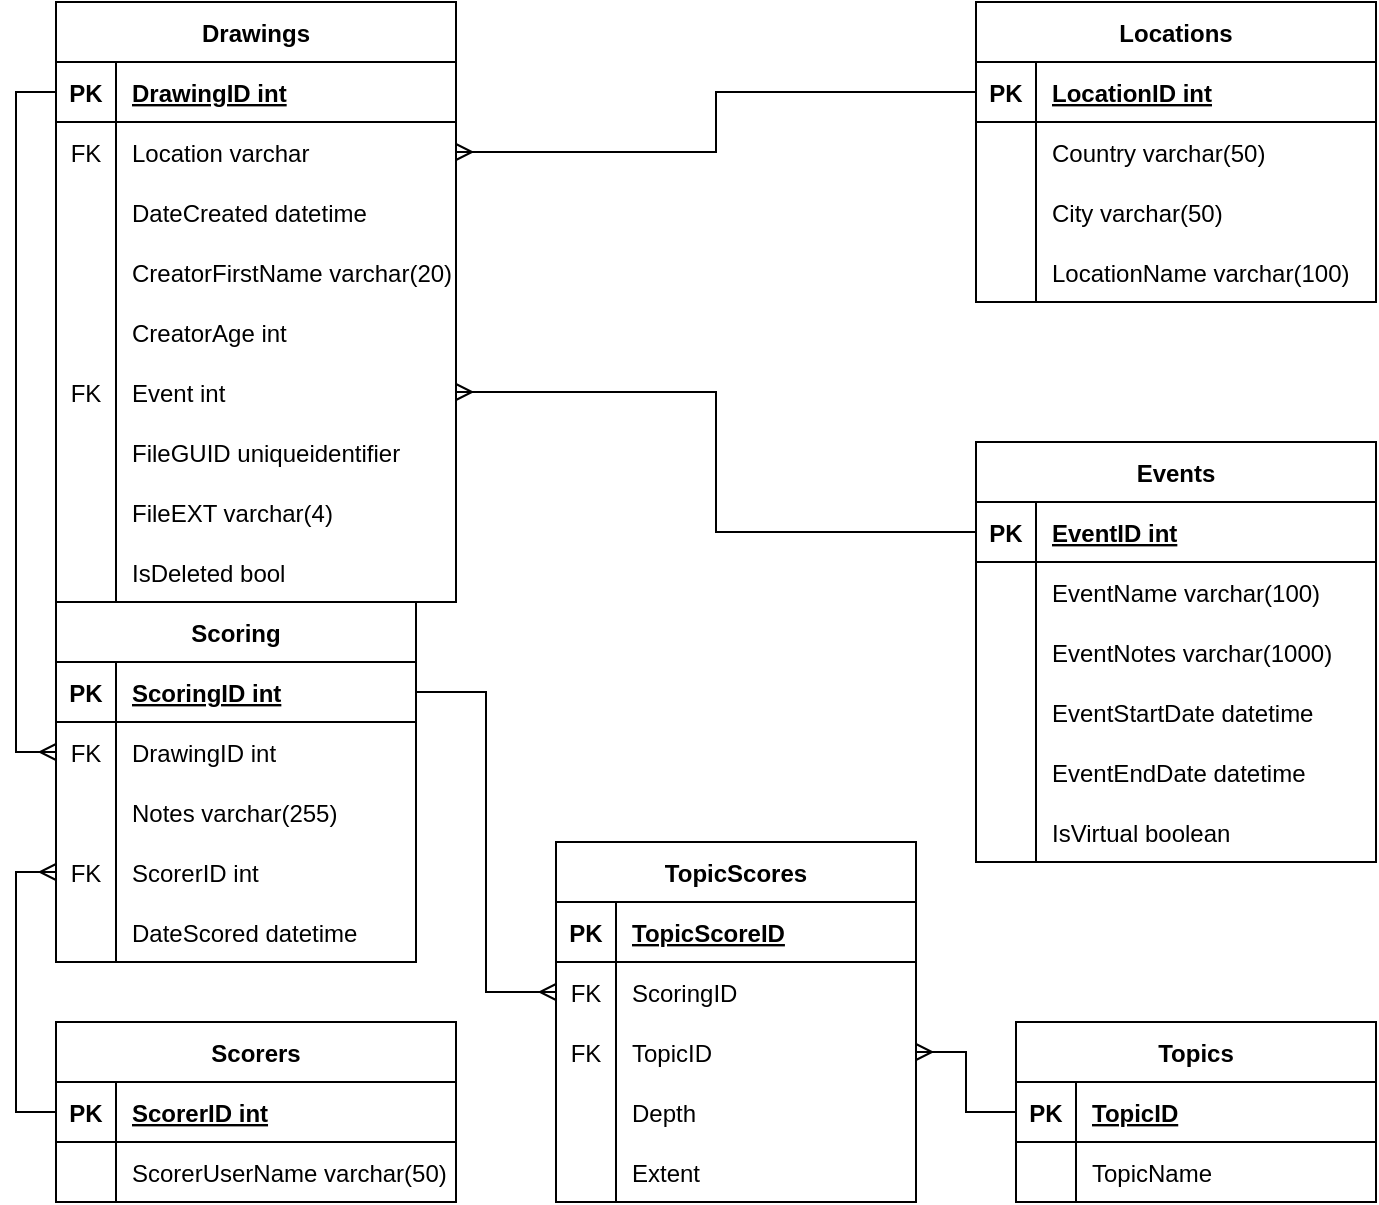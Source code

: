 <mxfile version="20.8.10" type="device"><diagram id="R2lEEEUBdFMjLlhIrx00" name="Page-1"><mxGraphModel dx="1098" dy="988" grid="1" gridSize="10" guides="1" tooltips="1" connect="1" arrows="1" fold="1" page="1" pageScale="1" pageWidth="850" pageHeight="1100" math="0" shadow="0" extFonts="Permanent Marker^https://fonts.googleapis.com/css?family=Permanent+Marker"><root><mxCell id="0"/><mxCell id="1" parent="0"/><mxCell id="t334hzTvoMjSzJ8XrbE4-21" value="Drawings" style="shape=table;startSize=30;container=1;collapsible=1;childLayout=tableLayout;fixedRows=1;rowLines=0;fontStyle=1;align=center;resizeLast=1;" parent="1" vertex="1"><mxGeometry x="110" y="100" width="200" height="300" as="geometry"/></mxCell><mxCell id="t334hzTvoMjSzJ8XrbE4-22" value="" style="shape=tableRow;horizontal=0;startSize=0;swimlaneHead=0;swimlaneBody=0;fillColor=none;collapsible=0;dropTarget=0;points=[[0,0.5],[1,0.5]];portConstraint=eastwest;top=0;left=0;right=0;bottom=1;" parent="t334hzTvoMjSzJ8XrbE4-21" vertex="1"><mxGeometry y="30" width="200" height="30" as="geometry"/></mxCell><mxCell id="t334hzTvoMjSzJ8XrbE4-23" value="PK" style="shape=partialRectangle;connectable=0;fillColor=none;top=0;left=0;bottom=0;right=0;fontStyle=1;overflow=hidden;" parent="t334hzTvoMjSzJ8XrbE4-22" vertex="1"><mxGeometry width="30" height="30" as="geometry"><mxRectangle width="30" height="30" as="alternateBounds"/></mxGeometry></mxCell><mxCell id="t334hzTvoMjSzJ8XrbE4-24" value="DrawingID int" style="shape=partialRectangle;connectable=0;fillColor=none;top=0;left=0;bottom=0;right=0;align=left;spacingLeft=6;fontStyle=5;overflow=hidden;" parent="t334hzTvoMjSzJ8XrbE4-22" vertex="1"><mxGeometry x="30" width="170" height="30" as="geometry"><mxRectangle width="170" height="30" as="alternateBounds"/></mxGeometry></mxCell><mxCell id="t334hzTvoMjSzJ8XrbE4-25" value="" style="shape=tableRow;horizontal=0;startSize=0;swimlaneHead=0;swimlaneBody=0;fillColor=none;collapsible=0;dropTarget=0;points=[[0,0.5],[1,0.5]];portConstraint=eastwest;top=0;left=0;right=0;bottom=0;" parent="t334hzTvoMjSzJ8XrbE4-21" vertex="1"><mxGeometry y="60" width="200" height="30" as="geometry"/></mxCell><mxCell id="t334hzTvoMjSzJ8XrbE4-26" value="FK" style="shape=partialRectangle;connectable=0;fillColor=none;top=0;left=0;bottom=0;right=0;editable=1;overflow=hidden;" parent="t334hzTvoMjSzJ8XrbE4-25" vertex="1"><mxGeometry width="30" height="30" as="geometry"><mxRectangle width="30" height="30" as="alternateBounds"/></mxGeometry></mxCell><mxCell id="t334hzTvoMjSzJ8XrbE4-27" value="Location varchar" style="shape=partialRectangle;connectable=0;fillColor=none;top=0;left=0;bottom=0;right=0;align=left;spacingLeft=6;overflow=hidden;" parent="t334hzTvoMjSzJ8XrbE4-25" vertex="1"><mxGeometry x="30" width="170" height="30" as="geometry"><mxRectangle width="170" height="30" as="alternateBounds"/></mxGeometry></mxCell><mxCell id="t334hzTvoMjSzJ8XrbE4-85" style="shape=tableRow;horizontal=0;startSize=0;swimlaneHead=0;swimlaneBody=0;fillColor=none;collapsible=0;dropTarget=0;points=[[0,0.5],[1,0.5]];portConstraint=eastwest;top=0;left=0;right=0;bottom=0;" parent="t334hzTvoMjSzJ8XrbE4-21" vertex="1"><mxGeometry y="90" width="200" height="30" as="geometry"/></mxCell><mxCell id="t334hzTvoMjSzJ8XrbE4-86" style="shape=partialRectangle;connectable=0;fillColor=none;top=0;left=0;bottom=0;right=0;editable=1;overflow=hidden;" parent="t334hzTvoMjSzJ8XrbE4-85" vertex="1"><mxGeometry width="30" height="30" as="geometry"><mxRectangle width="30" height="30" as="alternateBounds"/></mxGeometry></mxCell><mxCell id="t334hzTvoMjSzJ8XrbE4-87" value="DateCreated datetime" style="shape=partialRectangle;connectable=0;fillColor=none;top=0;left=0;bottom=0;right=0;align=left;spacingLeft=6;overflow=hidden;" parent="t334hzTvoMjSzJ8XrbE4-85" vertex="1"><mxGeometry x="30" width="170" height="30" as="geometry"><mxRectangle width="170" height="30" as="alternateBounds"/></mxGeometry></mxCell><mxCell id="FxldTZOP8-eGQSkFi5GD-1" style="shape=tableRow;horizontal=0;startSize=0;swimlaneHead=0;swimlaneBody=0;fillColor=none;collapsible=0;dropTarget=0;points=[[0,0.5],[1,0.5]];portConstraint=eastwest;top=0;left=0;right=0;bottom=0;" vertex="1" parent="t334hzTvoMjSzJ8XrbE4-21"><mxGeometry y="120" width="200" height="30" as="geometry"/></mxCell><mxCell id="FxldTZOP8-eGQSkFi5GD-2" style="shape=partialRectangle;connectable=0;fillColor=none;top=0;left=0;bottom=0;right=0;editable=1;overflow=hidden;" vertex="1" parent="FxldTZOP8-eGQSkFi5GD-1"><mxGeometry width="30" height="30" as="geometry"><mxRectangle width="30" height="30" as="alternateBounds"/></mxGeometry></mxCell><mxCell id="FxldTZOP8-eGQSkFi5GD-3" value="CreatorFirstName varchar(20)" style="shape=partialRectangle;connectable=0;fillColor=none;top=0;left=0;bottom=0;right=0;align=left;spacingLeft=6;overflow=hidden;" vertex="1" parent="FxldTZOP8-eGQSkFi5GD-1"><mxGeometry x="30" width="170" height="30" as="geometry"><mxRectangle width="170" height="30" as="alternateBounds"/></mxGeometry></mxCell><mxCell id="t334hzTvoMjSzJ8XrbE4-88" style="shape=tableRow;horizontal=0;startSize=0;swimlaneHead=0;swimlaneBody=0;fillColor=none;collapsible=0;dropTarget=0;points=[[0,0.5],[1,0.5]];portConstraint=eastwest;top=0;left=0;right=0;bottom=0;" parent="t334hzTvoMjSzJ8XrbE4-21" vertex="1"><mxGeometry y="150" width="200" height="30" as="geometry"/></mxCell><mxCell id="t334hzTvoMjSzJ8XrbE4-89" style="shape=partialRectangle;connectable=0;fillColor=none;top=0;left=0;bottom=0;right=0;editable=1;overflow=hidden;" parent="t334hzTvoMjSzJ8XrbE4-88" vertex="1"><mxGeometry width="30" height="30" as="geometry"><mxRectangle width="30" height="30" as="alternateBounds"/></mxGeometry></mxCell><mxCell id="t334hzTvoMjSzJ8XrbE4-90" value="CreatorAge int" style="shape=partialRectangle;connectable=0;fillColor=none;top=0;left=0;bottom=0;right=0;align=left;spacingLeft=6;overflow=hidden;" parent="t334hzTvoMjSzJ8XrbE4-88" vertex="1"><mxGeometry x="30" width="170" height="30" as="geometry"><mxRectangle width="170" height="30" as="alternateBounds"/></mxGeometry></mxCell><mxCell id="t334hzTvoMjSzJ8XrbE4-100" style="shape=tableRow;horizontal=0;startSize=0;swimlaneHead=0;swimlaneBody=0;fillColor=none;collapsible=0;dropTarget=0;points=[[0,0.5],[1,0.5]];portConstraint=eastwest;top=0;left=0;right=0;bottom=0;" parent="t334hzTvoMjSzJ8XrbE4-21" vertex="1"><mxGeometry y="180" width="200" height="30" as="geometry"/></mxCell><mxCell id="t334hzTvoMjSzJ8XrbE4-101" value="FK" style="shape=partialRectangle;connectable=0;fillColor=none;top=0;left=0;bottom=0;right=0;editable=1;overflow=hidden;" parent="t334hzTvoMjSzJ8XrbE4-100" vertex="1"><mxGeometry width="30" height="30" as="geometry"><mxRectangle width="30" height="30" as="alternateBounds"/></mxGeometry></mxCell><mxCell id="t334hzTvoMjSzJ8XrbE4-102" value="Event int" style="shape=partialRectangle;connectable=0;fillColor=none;top=0;left=0;bottom=0;right=0;align=left;spacingLeft=6;overflow=hidden;" parent="t334hzTvoMjSzJ8XrbE4-100" vertex="1"><mxGeometry x="30" width="170" height="30" as="geometry"><mxRectangle width="170" height="30" as="alternateBounds"/></mxGeometry></mxCell><mxCell id="c3-MnIaGUJoNFo4k4X8l-4" style="shape=tableRow;horizontal=0;startSize=0;swimlaneHead=0;swimlaneBody=0;fillColor=none;collapsible=0;dropTarget=0;points=[[0,0.5],[1,0.5]];portConstraint=eastwest;top=0;left=0;right=0;bottom=0;" parent="t334hzTvoMjSzJ8XrbE4-21" vertex="1"><mxGeometry y="210" width="200" height="30" as="geometry"/></mxCell><mxCell id="c3-MnIaGUJoNFo4k4X8l-5" style="shape=partialRectangle;connectable=0;fillColor=none;top=0;left=0;bottom=0;right=0;editable=1;overflow=hidden;" parent="c3-MnIaGUJoNFo4k4X8l-4" vertex="1"><mxGeometry width="30" height="30" as="geometry"><mxRectangle width="30" height="30" as="alternateBounds"/></mxGeometry></mxCell><mxCell id="c3-MnIaGUJoNFo4k4X8l-6" value="FileGUID uniqueidentifier" style="shape=partialRectangle;connectable=0;fillColor=none;top=0;left=0;bottom=0;right=0;align=left;spacingLeft=6;overflow=hidden;" parent="c3-MnIaGUJoNFo4k4X8l-4" vertex="1"><mxGeometry x="30" width="170" height="30" as="geometry"><mxRectangle width="170" height="30" as="alternateBounds"/></mxGeometry></mxCell><mxCell id="c3-MnIaGUJoNFo4k4X8l-7" style="shape=tableRow;horizontal=0;startSize=0;swimlaneHead=0;swimlaneBody=0;fillColor=none;collapsible=0;dropTarget=0;points=[[0,0.5],[1,0.5]];portConstraint=eastwest;top=0;left=0;right=0;bottom=0;" parent="t334hzTvoMjSzJ8XrbE4-21" vertex="1"><mxGeometry y="240" width="200" height="30" as="geometry"/></mxCell><mxCell id="c3-MnIaGUJoNFo4k4X8l-8" style="shape=partialRectangle;connectable=0;fillColor=none;top=0;left=0;bottom=0;right=0;editable=1;overflow=hidden;" parent="c3-MnIaGUJoNFo4k4X8l-7" vertex="1"><mxGeometry width="30" height="30" as="geometry"><mxRectangle width="30" height="30" as="alternateBounds"/></mxGeometry></mxCell><mxCell id="c3-MnIaGUJoNFo4k4X8l-9" value="FileEXT varchar(4)" style="shape=partialRectangle;connectable=0;fillColor=none;top=0;left=0;bottom=0;right=0;align=left;spacingLeft=6;overflow=hidden;" parent="c3-MnIaGUJoNFo4k4X8l-7" vertex="1"><mxGeometry x="30" width="170" height="30" as="geometry"><mxRectangle width="170" height="30" as="alternateBounds"/></mxGeometry></mxCell><mxCell id="IJqNOEg9_qgQRgP3NTTT-1" style="shape=tableRow;horizontal=0;startSize=0;swimlaneHead=0;swimlaneBody=0;fillColor=none;collapsible=0;dropTarget=0;points=[[0,0.5],[1,0.5]];portConstraint=eastwest;top=0;left=0;right=0;bottom=0;" parent="t334hzTvoMjSzJ8XrbE4-21" vertex="1"><mxGeometry y="270" width="200" height="30" as="geometry"/></mxCell><mxCell id="IJqNOEg9_qgQRgP3NTTT-2" style="shape=partialRectangle;connectable=0;fillColor=none;top=0;left=0;bottom=0;right=0;editable=1;overflow=hidden;" parent="IJqNOEg9_qgQRgP3NTTT-1" vertex="1"><mxGeometry width="30" height="30" as="geometry"><mxRectangle width="30" height="30" as="alternateBounds"/></mxGeometry></mxCell><mxCell id="IJqNOEg9_qgQRgP3NTTT-3" value="IsDeleted bool" style="shape=partialRectangle;connectable=0;fillColor=none;top=0;left=0;bottom=0;right=0;align=left;spacingLeft=6;overflow=hidden;" parent="IJqNOEg9_qgQRgP3NTTT-1" vertex="1"><mxGeometry x="30" width="170" height="30" as="geometry"><mxRectangle width="170" height="30" as="alternateBounds"/></mxGeometry></mxCell><mxCell id="t334hzTvoMjSzJ8XrbE4-56" value="Scorers" style="shape=table;startSize=30;container=1;collapsible=1;childLayout=tableLayout;fixedRows=1;rowLines=0;fontStyle=1;align=center;resizeLast=1;" parent="1" vertex="1"><mxGeometry x="110" y="610" width="200" height="90" as="geometry"/></mxCell><mxCell id="t334hzTvoMjSzJ8XrbE4-57" value="" style="shape=tableRow;horizontal=0;startSize=0;swimlaneHead=0;swimlaneBody=0;fillColor=none;collapsible=0;dropTarget=0;points=[[0,0.5],[1,0.5]];portConstraint=eastwest;top=0;left=0;right=0;bottom=1;" parent="t334hzTvoMjSzJ8XrbE4-56" vertex="1"><mxGeometry y="30" width="200" height="30" as="geometry"/></mxCell><mxCell id="t334hzTvoMjSzJ8XrbE4-58" value="PK" style="shape=partialRectangle;connectable=0;fillColor=none;top=0;left=0;bottom=0;right=0;fontStyle=1;overflow=hidden;" parent="t334hzTvoMjSzJ8XrbE4-57" vertex="1"><mxGeometry width="30" height="30" as="geometry"><mxRectangle width="30" height="30" as="alternateBounds"/></mxGeometry></mxCell><mxCell id="t334hzTvoMjSzJ8XrbE4-59" value="ScorerID int" style="shape=partialRectangle;connectable=0;fillColor=none;top=0;left=0;bottom=0;right=0;align=left;spacingLeft=6;fontStyle=5;overflow=hidden;" parent="t334hzTvoMjSzJ8XrbE4-57" vertex="1"><mxGeometry x="30" width="170" height="30" as="geometry"><mxRectangle width="170" height="30" as="alternateBounds"/></mxGeometry></mxCell><mxCell id="t334hzTvoMjSzJ8XrbE4-60" value="" style="shape=tableRow;horizontal=0;startSize=0;swimlaneHead=0;swimlaneBody=0;fillColor=none;collapsible=0;dropTarget=0;points=[[0,0.5],[1,0.5]];portConstraint=eastwest;top=0;left=0;right=0;bottom=0;" parent="t334hzTvoMjSzJ8XrbE4-56" vertex="1"><mxGeometry y="60" width="200" height="30" as="geometry"/></mxCell><mxCell id="t334hzTvoMjSzJ8XrbE4-61" value="" style="shape=partialRectangle;connectable=0;fillColor=none;top=0;left=0;bottom=0;right=0;editable=1;overflow=hidden;" parent="t334hzTvoMjSzJ8XrbE4-60" vertex="1"><mxGeometry width="30" height="30" as="geometry"><mxRectangle width="30" height="30" as="alternateBounds"/></mxGeometry></mxCell><mxCell id="t334hzTvoMjSzJ8XrbE4-62" value="ScorerUserName varchar(50)" style="shape=partialRectangle;connectable=0;fillColor=none;top=0;left=0;bottom=0;right=0;align=left;spacingLeft=6;overflow=hidden;" parent="t334hzTvoMjSzJ8XrbE4-60" vertex="1"><mxGeometry x="30" width="170" height="30" as="geometry"><mxRectangle width="170" height="30" as="alternateBounds"/></mxGeometry></mxCell><mxCell id="t334hzTvoMjSzJ8XrbE4-69" value="Scoring" style="shape=table;startSize=30;container=1;collapsible=1;childLayout=tableLayout;fixedRows=1;rowLines=0;fontStyle=1;align=center;resizeLast=1;" parent="1" vertex="1"><mxGeometry x="110" y="400" width="180" height="180" as="geometry"/></mxCell><mxCell id="t334hzTvoMjSzJ8XrbE4-70" value="" style="shape=tableRow;horizontal=0;startSize=0;swimlaneHead=0;swimlaneBody=0;fillColor=none;collapsible=0;dropTarget=0;points=[[0,0.5],[1,0.5]];portConstraint=eastwest;top=0;left=0;right=0;bottom=1;" parent="t334hzTvoMjSzJ8XrbE4-69" vertex="1"><mxGeometry y="30" width="180" height="30" as="geometry"/></mxCell><mxCell id="t334hzTvoMjSzJ8XrbE4-71" value="PK" style="shape=partialRectangle;connectable=0;fillColor=none;top=0;left=0;bottom=0;right=0;fontStyle=1;overflow=hidden;" parent="t334hzTvoMjSzJ8XrbE4-70" vertex="1"><mxGeometry width="30" height="30" as="geometry"><mxRectangle width="30" height="30" as="alternateBounds"/></mxGeometry></mxCell><mxCell id="t334hzTvoMjSzJ8XrbE4-72" value="ScoringID int" style="shape=partialRectangle;connectable=0;fillColor=none;top=0;left=0;bottom=0;right=0;align=left;spacingLeft=6;fontStyle=5;overflow=hidden;" parent="t334hzTvoMjSzJ8XrbE4-70" vertex="1"><mxGeometry x="30" width="150" height="30" as="geometry"><mxRectangle width="150" height="30" as="alternateBounds"/></mxGeometry></mxCell><mxCell id="t334hzTvoMjSzJ8XrbE4-73" value="" style="shape=tableRow;horizontal=0;startSize=0;swimlaneHead=0;swimlaneBody=0;fillColor=none;collapsible=0;dropTarget=0;points=[[0,0.5],[1,0.5]];portConstraint=eastwest;top=0;left=0;right=0;bottom=0;" parent="t334hzTvoMjSzJ8XrbE4-69" vertex="1"><mxGeometry y="60" width="180" height="30" as="geometry"/></mxCell><mxCell id="t334hzTvoMjSzJ8XrbE4-74" value="FK" style="shape=partialRectangle;connectable=0;fillColor=none;top=0;left=0;bottom=0;right=0;editable=1;overflow=hidden;" parent="t334hzTvoMjSzJ8XrbE4-73" vertex="1"><mxGeometry width="30" height="30" as="geometry"><mxRectangle width="30" height="30" as="alternateBounds"/></mxGeometry></mxCell><mxCell id="t334hzTvoMjSzJ8XrbE4-75" value="DrawingID int" style="shape=partialRectangle;connectable=0;fillColor=none;top=0;left=0;bottom=0;right=0;align=left;spacingLeft=6;overflow=hidden;" parent="t334hzTvoMjSzJ8XrbE4-73" vertex="1"><mxGeometry x="30" width="150" height="30" as="geometry"><mxRectangle width="150" height="30" as="alternateBounds"/></mxGeometry></mxCell><mxCell id="IJqNOEg9_qgQRgP3NTTT-4" style="shape=tableRow;horizontal=0;startSize=0;swimlaneHead=0;swimlaneBody=0;fillColor=none;collapsible=0;dropTarget=0;points=[[0,0.5],[1,0.5]];portConstraint=eastwest;top=0;left=0;right=0;bottom=0;" parent="t334hzTvoMjSzJ8XrbE4-69" vertex="1"><mxGeometry y="90" width="180" height="30" as="geometry"/></mxCell><mxCell id="IJqNOEg9_qgQRgP3NTTT-5" style="shape=partialRectangle;connectable=0;fillColor=none;top=0;left=0;bottom=0;right=0;editable=1;overflow=hidden;" parent="IJqNOEg9_qgQRgP3NTTT-4" vertex="1"><mxGeometry width="30" height="30" as="geometry"><mxRectangle width="30" height="30" as="alternateBounds"/></mxGeometry></mxCell><mxCell id="IJqNOEg9_qgQRgP3NTTT-6" value="Notes varchar(255)" style="shape=partialRectangle;connectable=0;fillColor=none;top=0;left=0;bottom=0;right=0;align=left;spacingLeft=6;overflow=hidden;" parent="IJqNOEg9_qgQRgP3NTTT-4" vertex="1"><mxGeometry x="30" width="150" height="30" as="geometry"><mxRectangle width="150" height="30" as="alternateBounds"/></mxGeometry></mxCell><mxCell id="t334hzTvoMjSzJ8XrbE4-91" style="shape=tableRow;horizontal=0;startSize=0;swimlaneHead=0;swimlaneBody=0;fillColor=none;collapsible=0;dropTarget=0;points=[[0,0.5],[1,0.5]];portConstraint=eastwest;top=0;left=0;right=0;bottom=0;" parent="t334hzTvoMjSzJ8XrbE4-69" vertex="1"><mxGeometry y="120" width="180" height="30" as="geometry"/></mxCell><mxCell id="t334hzTvoMjSzJ8XrbE4-92" value="FK" style="shape=partialRectangle;connectable=0;fillColor=none;top=0;left=0;bottom=0;right=0;editable=1;overflow=hidden;" parent="t334hzTvoMjSzJ8XrbE4-91" vertex="1"><mxGeometry width="30" height="30" as="geometry"><mxRectangle width="30" height="30" as="alternateBounds"/></mxGeometry></mxCell><mxCell id="t334hzTvoMjSzJ8XrbE4-93" value="ScorerID int" style="shape=partialRectangle;connectable=0;fillColor=none;top=0;left=0;bottom=0;right=0;align=left;spacingLeft=6;overflow=hidden;" parent="t334hzTvoMjSzJ8XrbE4-91" vertex="1"><mxGeometry x="30" width="150" height="30" as="geometry"><mxRectangle width="150" height="30" as="alternateBounds"/></mxGeometry></mxCell><mxCell id="t334hzTvoMjSzJ8XrbE4-97" style="shape=tableRow;horizontal=0;startSize=0;swimlaneHead=0;swimlaneBody=0;fillColor=none;collapsible=0;dropTarget=0;points=[[0,0.5],[1,0.5]];portConstraint=eastwest;top=0;left=0;right=0;bottom=0;" parent="t334hzTvoMjSzJ8XrbE4-69" vertex="1"><mxGeometry y="150" width="180" height="30" as="geometry"/></mxCell><mxCell id="t334hzTvoMjSzJ8XrbE4-98" style="shape=partialRectangle;connectable=0;fillColor=none;top=0;left=0;bottom=0;right=0;editable=1;overflow=hidden;" parent="t334hzTvoMjSzJ8XrbE4-97" vertex="1"><mxGeometry width="30" height="30" as="geometry"><mxRectangle width="30" height="30" as="alternateBounds"/></mxGeometry></mxCell><mxCell id="t334hzTvoMjSzJ8XrbE4-99" value="DateScored datetime" style="shape=partialRectangle;connectable=0;fillColor=none;top=0;left=0;bottom=0;right=0;align=left;spacingLeft=6;overflow=hidden;" parent="t334hzTvoMjSzJ8XrbE4-97" vertex="1"><mxGeometry x="30" width="150" height="30" as="geometry"><mxRectangle width="150" height="30" as="alternateBounds"/></mxGeometry></mxCell><mxCell id="t334hzTvoMjSzJ8XrbE4-103" value="Events" style="shape=table;startSize=30;container=1;collapsible=1;childLayout=tableLayout;fixedRows=1;rowLines=0;fontStyle=1;align=center;resizeLast=1;" parent="1" vertex="1"><mxGeometry x="570" y="320" width="200" height="210" as="geometry"/></mxCell><mxCell id="t334hzTvoMjSzJ8XrbE4-104" value="" style="shape=tableRow;horizontal=0;startSize=0;swimlaneHead=0;swimlaneBody=0;fillColor=none;collapsible=0;dropTarget=0;points=[[0,0.5],[1,0.5]];portConstraint=eastwest;top=0;left=0;right=0;bottom=1;" parent="t334hzTvoMjSzJ8XrbE4-103" vertex="1"><mxGeometry y="30" width="200" height="30" as="geometry"/></mxCell><mxCell id="t334hzTvoMjSzJ8XrbE4-105" value="PK" style="shape=partialRectangle;connectable=0;fillColor=none;top=0;left=0;bottom=0;right=0;fontStyle=1;overflow=hidden;" parent="t334hzTvoMjSzJ8XrbE4-104" vertex="1"><mxGeometry width="30" height="30" as="geometry"><mxRectangle width="30" height="30" as="alternateBounds"/></mxGeometry></mxCell><mxCell id="t334hzTvoMjSzJ8XrbE4-106" value="EventID int" style="shape=partialRectangle;connectable=0;fillColor=none;top=0;left=0;bottom=0;right=0;align=left;spacingLeft=6;fontStyle=5;overflow=hidden;" parent="t334hzTvoMjSzJ8XrbE4-104" vertex="1"><mxGeometry x="30" width="170" height="30" as="geometry"><mxRectangle width="170" height="30" as="alternateBounds"/></mxGeometry></mxCell><mxCell id="t334hzTvoMjSzJ8XrbE4-107" value="" style="shape=tableRow;horizontal=0;startSize=0;swimlaneHead=0;swimlaneBody=0;fillColor=none;collapsible=0;dropTarget=0;points=[[0,0.5],[1,0.5]];portConstraint=eastwest;top=0;left=0;right=0;bottom=0;" parent="t334hzTvoMjSzJ8XrbE4-103" vertex="1"><mxGeometry y="60" width="200" height="30" as="geometry"/></mxCell><mxCell id="t334hzTvoMjSzJ8XrbE4-108" value="" style="shape=partialRectangle;connectable=0;fillColor=none;top=0;left=0;bottom=0;right=0;editable=1;overflow=hidden;" parent="t334hzTvoMjSzJ8XrbE4-107" vertex="1"><mxGeometry width="30" height="30" as="geometry"><mxRectangle width="30" height="30" as="alternateBounds"/></mxGeometry></mxCell><mxCell id="t334hzTvoMjSzJ8XrbE4-109" value="EventName varchar(100)" style="shape=partialRectangle;connectable=0;fillColor=none;top=0;left=0;bottom=0;right=0;align=left;spacingLeft=6;overflow=hidden;" parent="t334hzTvoMjSzJ8XrbE4-107" vertex="1"><mxGeometry x="30" width="170" height="30" as="geometry"><mxRectangle width="170" height="30" as="alternateBounds"/></mxGeometry></mxCell><mxCell id="t334hzTvoMjSzJ8XrbE4-110" value="" style="shape=tableRow;horizontal=0;startSize=0;swimlaneHead=0;swimlaneBody=0;fillColor=none;collapsible=0;dropTarget=0;points=[[0,0.5],[1,0.5]];portConstraint=eastwest;top=0;left=0;right=0;bottom=0;" parent="t334hzTvoMjSzJ8XrbE4-103" vertex="1"><mxGeometry y="90" width="200" height="30" as="geometry"/></mxCell><mxCell id="t334hzTvoMjSzJ8XrbE4-111" value="" style="shape=partialRectangle;connectable=0;fillColor=none;top=0;left=0;bottom=0;right=0;editable=1;overflow=hidden;" parent="t334hzTvoMjSzJ8XrbE4-110" vertex="1"><mxGeometry width="30" height="30" as="geometry"><mxRectangle width="30" height="30" as="alternateBounds"/></mxGeometry></mxCell><mxCell id="t334hzTvoMjSzJ8XrbE4-112" value="EventNotes varchar(1000)" style="shape=partialRectangle;connectable=0;fillColor=none;top=0;left=0;bottom=0;right=0;align=left;spacingLeft=6;overflow=hidden;" parent="t334hzTvoMjSzJ8XrbE4-110" vertex="1"><mxGeometry x="30" width="170" height="30" as="geometry"><mxRectangle width="170" height="30" as="alternateBounds"/></mxGeometry></mxCell><mxCell id="c3-MnIaGUJoNFo4k4X8l-12" style="shape=tableRow;horizontal=0;startSize=0;swimlaneHead=0;swimlaneBody=0;fillColor=none;collapsible=0;dropTarget=0;points=[[0,0.5],[1,0.5]];portConstraint=eastwest;top=0;left=0;right=0;bottom=0;" parent="t334hzTvoMjSzJ8XrbE4-103" vertex="1"><mxGeometry y="120" width="200" height="30" as="geometry"/></mxCell><mxCell id="c3-MnIaGUJoNFo4k4X8l-13" style="shape=partialRectangle;connectable=0;fillColor=none;top=0;left=0;bottom=0;right=0;editable=1;overflow=hidden;" parent="c3-MnIaGUJoNFo4k4X8l-12" vertex="1"><mxGeometry width="30" height="30" as="geometry"><mxRectangle width="30" height="30" as="alternateBounds"/></mxGeometry></mxCell><mxCell id="c3-MnIaGUJoNFo4k4X8l-14" value="EventStartDate datetime" style="shape=partialRectangle;connectable=0;fillColor=none;top=0;left=0;bottom=0;right=0;align=left;spacingLeft=6;overflow=hidden;" parent="c3-MnIaGUJoNFo4k4X8l-12" vertex="1"><mxGeometry x="30" width="170" height="30" as="geometry"><mxRectangle width="170" height="30" as="alternateBounds"/></mxGeometry></mxCell><mxCell id="c3-MnIaGUJoNFo4k4X8l-15" style="shape=tableRow;horizontal=0;startSize=0;swimlaneHead=0;swimlaneBody=0;fillColor=none;collapsible=0;dropTarget=0;points=[[0,0.5],[1,0.5]];portConstraint=eastwest;top=0;left=0;right=0;bottom=0;" parent="t334hzTvoMjSzJ8XrbE4-103" vertex="1"><mxGeometry y="150" width="200" height="30" as="geometry"/></mxCell><mxCell id="c3-MnIaGUJoNFo4k4X8l-16" style="shape=partialRectangle;connectable=0;fillColor=none;top=0;left=0;bottom=0;right=0;editable=1;overflow=hidden;" parent="c3-MnIaGUJoNFo4k4X8l-15" vertex="1"><mxGeometry width="30" height="30" as="geometry"><mxRectangle width="30" height="30" as="alternateBounds"/></mxGeometry></mxCell><mxCell id="c3-MnIaGUJoNFo4k4X8l-17" value="EventEndDate datetime" style="shape=partialRectangle;connectable=0;fillColor=none;top=0;left=0;bottom=0;right=0;align=left;spacingLeft=6;overflow=hidden;" parent="c3-MnIaGUJoNFo4k4X8l-15" vertex="1"><mxGeometry x="30" width="170" height="30" as="geometry"><mxRectangle width="170" height="30" as="alternateBounds"/></mxGeometry></mxCell><mxCell id="bAO9ysfpiZFhxazPI1XZ-1" style="shape=tableRow;horizontal=0;startSize=0;swimlaneHead=0;swimlaneBody=0;fillColor=none;collapsible=0;dropTarget=0;points=[[0,0.5],[1,0.5]];portConstraint=eastwest;top=0;left=0;right=0;bottom=0;" parent="t334hzTvoMjSzJ8XrbE4-103" vertex="1"><mxGeometry y="180" width="200" height="30" as="geometry"/></mxCell><mxCell id="bAO9ysfpiZFhxazPI1XZ-2" style="shape=partialRectangle;connectable=0;fillColor=none;top=0;left=0;bottom=0;right=0;editable=1;overflow=hidden;" parent="bAO9ysfpiZFhxazPI1XZ-1" vertex="1"><mxGeometry width="30" height="30" as="geometry"><mxRectangle width="30" height="30" as="alternateBounds"/></mxGeometry></mxCell><mxCell id="bAO9ysfpiZFhxazPI1XZ-3" value="IsVirtual boolean" style="shape=partialRectangle;connectable=0;fillColor=none;top=0;left=0;bottom=0;right=0;align=left;spacingLeft=6;overflow=hidden;" parent="bAO9ysfpiZFhxazPI1XZ-1" vertex="1"><mxGeometry x="30" width="170" height="30" as="geometry"><mxRectangle width="170" height="30" as="alternateBounds"/></mxGeometry></mxCell><mxCell id="t334hzTvoMjSzJ8XrbE4-117" style="edgeStyle=orthogonalEdgeStyle;rounded=0;orthogonalLoop=1;jettySize=auto;html=1;exitX=0;exitY=0.5;exitDx=0;exitDy=0;entryX=1;entryY=0.5;entryDx=0;entryDy=0;endArrow=ERmany;endFill=0;" parent="1" source="t334hzTvoMjSzJ8XrbE4-104" target="t334hzTvoMjSzJ8XrbE4-100" edge="1"><mxGeometry relative="1" as="geometry"/></mxCell><mxCell id="t334hzTvoMjSzJ8XrbE4-119" style="edgeStyle=orthogonalEdgeStyle;rounded=0;orthogonalLoop=1;jettySize=auto;html=1;exitX=0;exitY=0.5;exitDx=0;exitDy=0;entryX=0;entryY=0.5;entryDx=0;entryDy=0;endArrow=ERmany;endFill=0;" parent="1" source="t334hzTvoMjSzJ8XrbE4-22" target="t334hzTvoMjSzJ8XrbE4-73" edge="1"><mxGeometry relative="1" as="geometry"/></mxCell><mxCell id="t334hzTvoMjSzJ8XrbE4-125" value="Locations" style="shape=table;startSize=30;container=1;collapsible=1;childLayout=tableLayout;fixedRows=1;rowLines=0;fontStyle=1;align=center;resizeLast=1;" parent="1" vertex="1"><mxGeometry x="570" y="100" width="200" height="150" as="geometry"/></mxCell><mxCell id="t334hzTvoMjSzJ8XrbE4-126" value="" style="shape=tableRow;horizontal=0;startSize=0;swimlaneHead=0;swimlaneBody=0;fillColor=none;collapsible=0;dropTarget=0;points=[[0,0.5],[1,0.5]];portConstraint=eastwest;top=0;left=0;right=0;bottom=1;" parent="t334hzTvoMjSzJ8XrbE4-125" vertex="1"><mxGeometry y="30" width="200" height="30" as="geometry"/></mxCell><mxCell id="t334hzTvoMjSzJ8XrbE4-127" value="PK" style="shape=partialRectangle;connectable=0;fillColor=none;top=0;left=0;bottom=0;right=0;fontStyle=1;overflow=hidden;" parent="t334hzTvoMjSzJ8XrbE4-126" vertex="1"><mxGeometry width="30" height="30" as="geometry"><mxRectangle width="30" height="30" as="alternateBounds"/></mxGeometry></mxCell><mxCell id="t334hzTvoMjSzJ8XrbE4-128" value="LocationID int" style="shape=partialRectangle;connectable=0;fillColor=none;top=0;left=0;bottom=0;right=0;align=left;spacingLeft=6;fontStyle=5;overflow=hidden;" parent="t334hzTvoMjSzJ8XrbE4-126" vertex="1"><mxGeometry x="30" width="170" height="30" as="geometry"><mxRectangle width="170" height="30" as="alternateBounds"/></mxGeometry></mxCell><mxCell id="t334hzTvoMjSzJ8XrbE4-129" value="" style="shape=tableRow;horizontal=0;startSize=0;swimlaneHead=0;swimlaneBody=0;fillColor=none;collapsible=0;dropTarget=0;points=[[0,0.5],[1,0.5]];portConstraint=eastwest;top=0;left=0;right=0;bottom=0;" parent="t334hzTvoMjSzJ8XrbE4-125" vertex="1"><mxGeometry y="60" width="200" height="30" as="geometry"/></mxCell><mxCell id="t334hzTvoMjSzJ8XrbE4-130" value="" style="shape=partialRectangle;connectable=0;fillColor=none;top=0;left=0;bottom=0;right=0;editable=1;overflow=hidden;" parent="t334hzTvoMjSzJ8XrbE4-129" vertex="1"><mxGeometry width="30" height="30" as="geometry"><mxRectangle width="30" height="30" as="alternateBounds"/></mxGeometry></mxCell><mxCell id="t334hzTvoMjSzJ8XrbE4-131" value="Country varchar(50)" style="shape=partialRectangle;connectable=0;fillColor=none;top=0;left=0;bottom=0;right=0;align=left;spacingLeft=6;overflow=hidden;" parent="t334hzTvoMjSzJ8XrbE4-129" vertex="1"><mxGeometry x="30" width="170" height="30" as="geometry"><mxRectangle width="170" height="30" as="alternateBounds"/></mxGeometry></mxCell><mxCell id="t334hzTvoMjSzJ8XrbE4-132" value="" style="shape=tableRow;horizontal=0;startSize=0;swimlaneHead=0;swimlaneBody=0;fillColor=none;collapsible=0;dropTarget=0;points=[[0,0.5],[1,0.5]];portConstraint=eastwest;top=0;left=0;right=0;bottom=0;" parent="t334hzTvoMjSzJ8XrbE4-125" vertex="1"><mxGeometry y="90" width="200" height="30" as="geometry"/></mxCell><mxCell id="t334hzTvoMjSzJ8XrbE4-133" value="" style="shape=partialRectangle;connectable=0;fillColor=none;top=0;left=0;bottom=0;right=0;editable=1;overflow=hidden;" parent="t334hzTvoMjSzJ8XrbE4-132" vertex="1"><mxGeometry width="30" height="30" as="geometry"><mxRectangle width="30" height="30" as="alternateBounds"/></mxGeometry></mxCell><mxCell id="t334hzTvoMjSzJ8XrbE4-134" value="City varchar(50)" style="shape=partialRectangle;connectable=0;fillColor=none;top=0;left=0;bottom=0;right=0;align=left;spacingLeft=6;overflow=hidden;" parent="t334hzTvoMjSzJ8XrbE4-132" vertex="1"><mxGeometry x="30" width="170" height="30" as="geometry"><mxRectangle width="170" height="30" as="alternateBounds"/></mxGeometry></mxCell><mxCell id="h5t0TmZtkTF2J6mr7wPm-1" style="shape=tableRow;horizontal=0;startSize=0;swimlaneHead=0;swimlaneBody=0;fillColor=none;collapsible=0;dropTarget=0;points=[[0,0.5],[1,0.5]];portConstraint=eastwest;top=0;left=0;right=0;bottom=0;" parent="t334hzTvoMjSzJ8XrbE4-125" vertex="1"><mxGeometry y="120" width="200" height="30" as="geometry"/></mxCell><mxCell id="h5t0TmZtkTF2J6mr7wPm-2" style="shape=partialRectangle;connectable=0;fillColor=none;top=0;left=0;bottom=0;right=0;editable=1;overflow=hidden;" parent="h5t0TmZtkTF2J6mr7wPm-1" vertex="1"><mxGeometry width="30" height="30" as="geometry"><mxRectangle width="30" height="30" as="alternateBounds"/></mxGeometry></mxCell><mxCell id="h5t0TmZtkTF2J6mr7wPm-3" value="LocationName varchar(100)" style="shape=partialRectangle;connectable=0;fillColor=none;top=0;left=0;bottom=0;right=0;align=left;spacingLeft=6;overflow=hidden;" parent="h5t0TmZtkTF2J6mr7wPm-1" vertex="1"><mxGeometry x="30" width="170" height="30" as="geometry"><mxRectangle width="170" height="30" as="alternateBounds"/></mxGeometry></mxCell><mxCell id="t334hzTvoMjSzJ8XrbE4-138" style="edgeStyle=orthogonalEdgeStyle;rounded=0;orthogonalLoop=1;jettySize=auto;html=1;exitX=0;exitY=0.5;exitDx=0;exitDy=0;entryX=1;entryY=0.5;entryDx=0;entryDy=0;endArrow=ERmany;endFill=0;" parent="1" source="t334hzTvoMjSzJ8XrbE4-126" target="t334hzTvoMjSzJ8XrbE4-25" edge="1"><mxGeometry relative="1" as="geometry"/></mxCell><mxCell id="ptGn15O-KRchdfAcyJFO-1" value="Topics" style="shape=table;startSize=30;container=1;collapsible=1;childLayout=tableLayout;fixedRows=1;rowLines=0;fontStyle=1;align=center;resizeLast=1;" parent="1" vertex="1"><mxGeometry x="590" y="610" width="180" height="90" as="geometry"/></mxCell><mxCell id="ptGn15O-KRchdfAcyJFO-2" value="" style="shape=tableRow;horizontal=0;startSize=0;swimlaneHead=0;swimlaneBody=0;fillColor=none;collapsible=0;dropTarget=0;points=[[0,0.5],[1,0.5]];portConstraint=eastwest;top=0;left=0;right=0;bottom=1;" parent="ptGn15O-KRchdfAcyJFO-1" vertex="1"><mxGeometry y="30" width="180" height="30" as="geometry"/></mxCell><mxCell id="ptGn15O-KRchdfAcyJFO-3" value="PK" style="shape=partialRectangle;connectable=0;fillColor=none;top=0;left=0;bottom=0;right=0;fontStyle=1;overflow=hidden;" parent="ptGn15O-KRchdfAcyJFO-2" vertex="1"><mxGeometry width="30" height="30" as="geometry"><mxRectangle width="30" height="30" as="alternateBounds"/></mxGeometry></mxCell><mxCell id="ptGn15O-KRchdfAcyJFO-4" value="TopicID" style="shape=partialRectangle;connectable=0;fillColor=none;top=0;left=0;bottom=0;right=0;align=left;spacingLeft=6;fontStyle=5;overflow=hidden;" parent="ptGn15O-KRchdfAcyJFO-2" vertex="1"><mxGeometry x="30" width="150" height="30" as="geometry"><mxRectangle width="150" height="30" as="alternateBounds"/></mxGeometry></mxCell><mxCell id="ptGn15O-KRchdfAcyJFO-5" value="" style="shape=tableRow;horizontal=0;startSize=0;swimlaneHead=0;swimlaneBody=0;fillColor=none;collapsible=0;dropTarget=0;points=[[0,0.5],[1,0.5]];portConstraint=eastwest;top=0;left=0;right=0;bottom=0;" parent="ptGn15O-KRchdfAcyJFO-1" vertex="1"><mxGeometry y="60" width="180" height="30" as="geometry"/></mxCell><mxCell id="ptGn15O-KRchdfAcyJFO-6" value="" style="shape=partialRectangle;connectable=0;fillColor=none;top=0;left=0;bottom=0;right=0;editable=1;overflow=hidden;" parent="ptGn15O-KRchdfAcyJFO-5" vertex="1"><mxGeometry width="30" height="30" as="geometry"><mxRectangle width="30" height="30" as="alternateBounds"/></mxGeometry></mxCell><mxCell id="ptGn15O-KRchdfAcyJFO-7" value="TopicName" style="shape=partialRectangle;connectable=0;fillColor=none;top=0;left=0;bottom=0;right=0;align=left;spacingLeft=6;overflow=hidden;" parent="ptGn15O-KRchdfAcyJFO-5" vertex="1"><mxGeometry x="30" width="150" height="30" as="geometry"><mxRectangle width="150" height="30" as="alternateBounds"/></mxGeometry></mxCell><mxCell id="ptGn15O-KRchdfAcyJFO-26" value="TopicScores" style="shape=table;startSize=30;container=1;collapsible=1;childLayout=tableLayout;fixedRows=1;rowLines=0;fontStyle=1;align=center;resizeLast=1;" parent="1" vertex="1"><mxGeometry x="360" y="520" width="180" height="180" as="geometry"/></mxCell><mxCell id="ptGn15O-KRchdfAcyJFO-27" value="" style="shape=tableRow;horizontal=0;startSize=0;swimlaneHead=0;swimlaneBody=0;fillColor=none;collapsible=0;dropTarget=0;points=[[0,0.5],[1,0.5]];portConstraint=eastwest;top=0;left=0;right=0;bottom=1;" parent="ptGn15O-KRchdfAcyJFO-26" vertex="1"><mxGeometry y="30" width="180" height="30" as="geometry"/></mxCell><mxCell id="ptGn15O-KRchdfAcyJFO-28" value="PK" style="shape=partialRectangle;connectable=0;fillColor=none;top=0;left=0;bottom=0;right=0;fontStyle=1;overflow=hidden;" parent="ptGn15O-KRchdfAcyJFO-27" vertex="1"><mxGeometry width="30" height="30" as="geometry"><mxRectangle width="30" height="30" as="alternateBounds"/></mxGeometry></mxCell><mxCell id="ptGn15O-KRchdfAcyJFO-29" value="TopicScoreID" style="shape=partialRectangle;connectable=0;fillColor=none;top=0;left=0;bottom=0;right=0;align=left;spacingLeft=6;fontStyle=5;overflow=hidden;" parent="ptGn15O-KRchdfAcyJFO-27" vertex="1"><mxGeometry x="30" width="150" height="30" as="geometry"><mxRectangle width="150" height="30" as="alternateBounds"/></mxGeometry></mxCell><mxCell id="ptGn15O-KRchdfAcyJFO-30" value="" style="shape=tableRow;horizontal=0;startSize=0;swimlaneHead=0;swimlaneBody=0;fillColor=none;collapsible=0;dropTarget=0;points=[[0,0.5],[1,0.5]];portConstraint=eastwest;top=0;left=0;right=0;bottom=0;" parent="ptGn15O-KRchdfAcyJFO-26" vertex="1"><mxGeometry y="60" width="180" height="30" as="geometry"/></mxCell><mxCell id="ptGn15O-KRchdfAcyJFO-31" value="FK" style="shape=partialRectangle;connectable=0;fillColor=none;top=0;left=0;bottom=0;right=0;editable=1;overflow=hidden;" parent="ptGn15O-KRchdfAcyJFO-30" vertex="1"><mxGeometry width="30" height="30" as="geometry"><mxRectangle width="30" height="30" as="alternateBounds"/></mxGeometry></mxCell><mxCell id="ptGn15O-KRchdfAcyJFO-32" value="ScoringID" style="shape=partialRectangle;connectable=0;fillColor=none;top=0;left=0;bottom=0;right=0;align=left;spacingLeft=6;overflow=hidden;" parent="ptGn15O-KRchdfAcyJFO-30" vertex="1"><mxGeometry x="30" width="150" height="30" as="geometry"><mxRectangle width="150" height="30" as="alternateBounds"/></mxGeometry></mxCell><mxCell id="ptGn15O-KRchdfAcyJFO-33" value="" style="shape=tableRow;horizontal=0;startSize=0;swimlaneHead=0;swimlaneBody=0;fillColor=none;collapsible=0;dropTarget=0;points=[[0,0.5],[1,0.5]];portConstraint=eastwest;top=0;left=0;right=0;bottom=0;" parent="ptGn15O-KRchdfAcyJFO-26" vertex="1"><mxGeometry y="90" width="180" height="30" as="geometry"/></mxCell><mxCell id="ptGn15O-KRchdfAcyJFO-34" value="FK" style="shape=partialRectangle;connectable=0;fillColor=none;top=0;left=0;bottom=0;right=0;editable=1;overflow=hidden;" parent="ptGn15O-KRchdfAcyJFO-33" vertex="1"><mxGeometry width="30" height="30" as="geometry"><mxRectangle width="30" height="30" as="alternateBounds"/></mxGeometry></mxCell><mxCell id="ptGn15O-KRchdfAcyJFO-35" value="TopicID" style="shape=partialRectangle;connectable=0;fillColor=none;top=0;left=0;bottom=0;right=0;align=left;spacingLeft=6;overflow=hidden;" parent="ptGn15O-KRchdfAcyJFO-33" vertex="1"><mxGeometry x="30" width="150" height="30" as="geometry"><mxRectangle width="150" height="30" as="alternateBounds"/></mxGeometry></mxCell><mxCell id="ptGn15O-KRchdfAcyJFO-36" value="" style="shape=tableRow;horizontal=0;startSize=0;swimlaneHead=0;swimlaneBody=0;fillColor=none;collapsible=0;dropTarget=0;points=[[0,0.5],[1,0.5]];portConstraint=eastwest;top=0;left=0;right=0;bottom=0;" parent="ptGn15O-KRchdfAcyJFO-26" vertex="1"><mxGeometry y="120" width="180" height="30" as="geometry"/></mxCell><mxCell id="ptGn15O-KRchdfAcyJFO-37" value="" style="shape=partialRectangle;connectable=0;fillColor=none;top=0;left=0;bottom=0;right=0;editable=1;overflow=hidden;" parent="ptGn15O-KRchdfAcyJFO-36" vertex="1"><mxGeometry width="30" height="30" as="geometry"><mxRectangle width="30" height="30" as="alternateBounds"/></mxGeometry></mxCell><mxCell id="ptGn15O-KRchdfAcyJFO-38" value="Depth" style="shape=partialRectangle;connectable=0;fillColor=none;top=0;left=0;bottom=0;right=0;align=left;spacingLeft=6;overflow=hidden;" parent="ptGn15O-KRchdfAcyJFO-36" vertex="1"><mxGeometry x="30" width="150" height="30" as="geometry"><mxRectangle width="150" height="30" as="alternateBounds"/></mxGeometry></mxCell><mxCell id="ptGn15O-KRchdfAcyJFO-39" style="shape=tableRow;horizontal=0;startSize=0;swimlaneHead=0;swimlaneBody=0;fillColor=none;collapsible=0;dropTarget=0;points=[[0,0.5],[1,0.5]];portConstraint=eastwest;top=0;left=0;right=0;bottom=0;" parent="ptGn15O-KRchdfAcyJFO-26" vertex="1"><mxGeometry y="150" width="180" height="30" as="geometry"/></mxCell><mxCell id="ptGn15O-KRchdfAcyJFO-40" style="shape=partialRectangle;connectable=0;fillColor=none;top=0;left=0;bottom=0;right=0;editable=1;overflow=hidden;" parent="ptGn15O-KRchdfAcyJFO-39" vertex="1"><mxGeometry width="30" height="30" as="geometry"><mxRectangle width="30" height="30" as="alternateBounds"/></mxGeometry></mxCell><mxCell id="ptGn15O-KRchdfAcyJFO-41" value="Extent" style="shape=partialRectangle;connectable=0;fillColor=none;top=0;left=0;bottom=0;right=0;align=left;spacingLeft=6;overflow=hidden;" parent="ptGn15O-KRchdfAcyJFO-39" vertex="1"><mxGeometry x="30" width="150" height="30" as="geometry"><mxRectangle width="150" height="30" as="alternateBounds"/></mxGeometry></mxCell><mxCell id="Sztv7wuc6D6PAybSAMD9-5" style="edgeStyle=orthogonalEdgeStyle;rounded=0;orthogonalLoop=1;jettySize=auto;html=1;endArrow=ERmany;endFill=0;" parent="1" source="t334hzTvoMjSzJ8XrbE4-70" target="ptGn15O-KRchdfAcyJFO-30" edge="1"><mxGeometry relative="1" as="geometry"/></mxCell><mxCell id="h5t0TmZtkTF2J6mr7wPm-8" style="edgeStyle=orthogonalEdgeStyle;rounded=0;orthogonalLoop=1;jettySize=auto;html=1;entryX=1;entryY=0.5;entryDx=0;entryDy=0;endArrow=ERmany;endFill=0;" parent="1" source="ptGn15O-KRchdfAcyJFO-2" target="ptGn15O-KRchdfAcyJFO-33" edge="1"><mxGeometry relative="1" as="geometry"/></mxCell><mxCell id="h5t0TmZtkTF2J6mr7wPm-9" style="edgeStyle=orthogonalEdgeStyle;rounded=0;orthogonalLoop=1;jettySize=auto;html=1;entryX=0;entryY=0.5;entryDx=0;entryDy=0;endArrow=ERmany;endFill=0;" parent="1" source="t334hzTvoMjSzJ8XrbE4-57" target="t334hzTvoMjSzJ8XrbE4-91" edge="1"><mxGeometry relative="1" as="geometry"/></mxCell></root></mxGraphModel></diagram></mxfile>